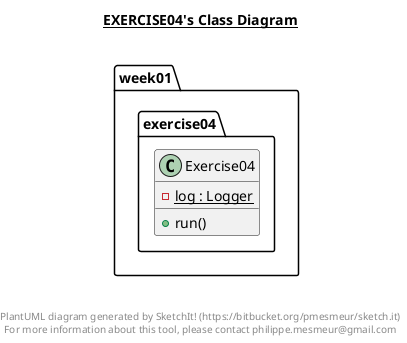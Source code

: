 @startuml

title __EXERCISE04's Class Diagram__\n

  package week01.exercise04 {
    class Exercise04 {
        {static} - log : Logger
        + run()
    }
  }
  



right footer


PlantUML diagram generated by SketchIt! (https://bitbucket.org/pmesmeur/sketch.it)
For more information about this tool, please contact philippe.mesmeur@gmail.com
endfooter

@enduml
